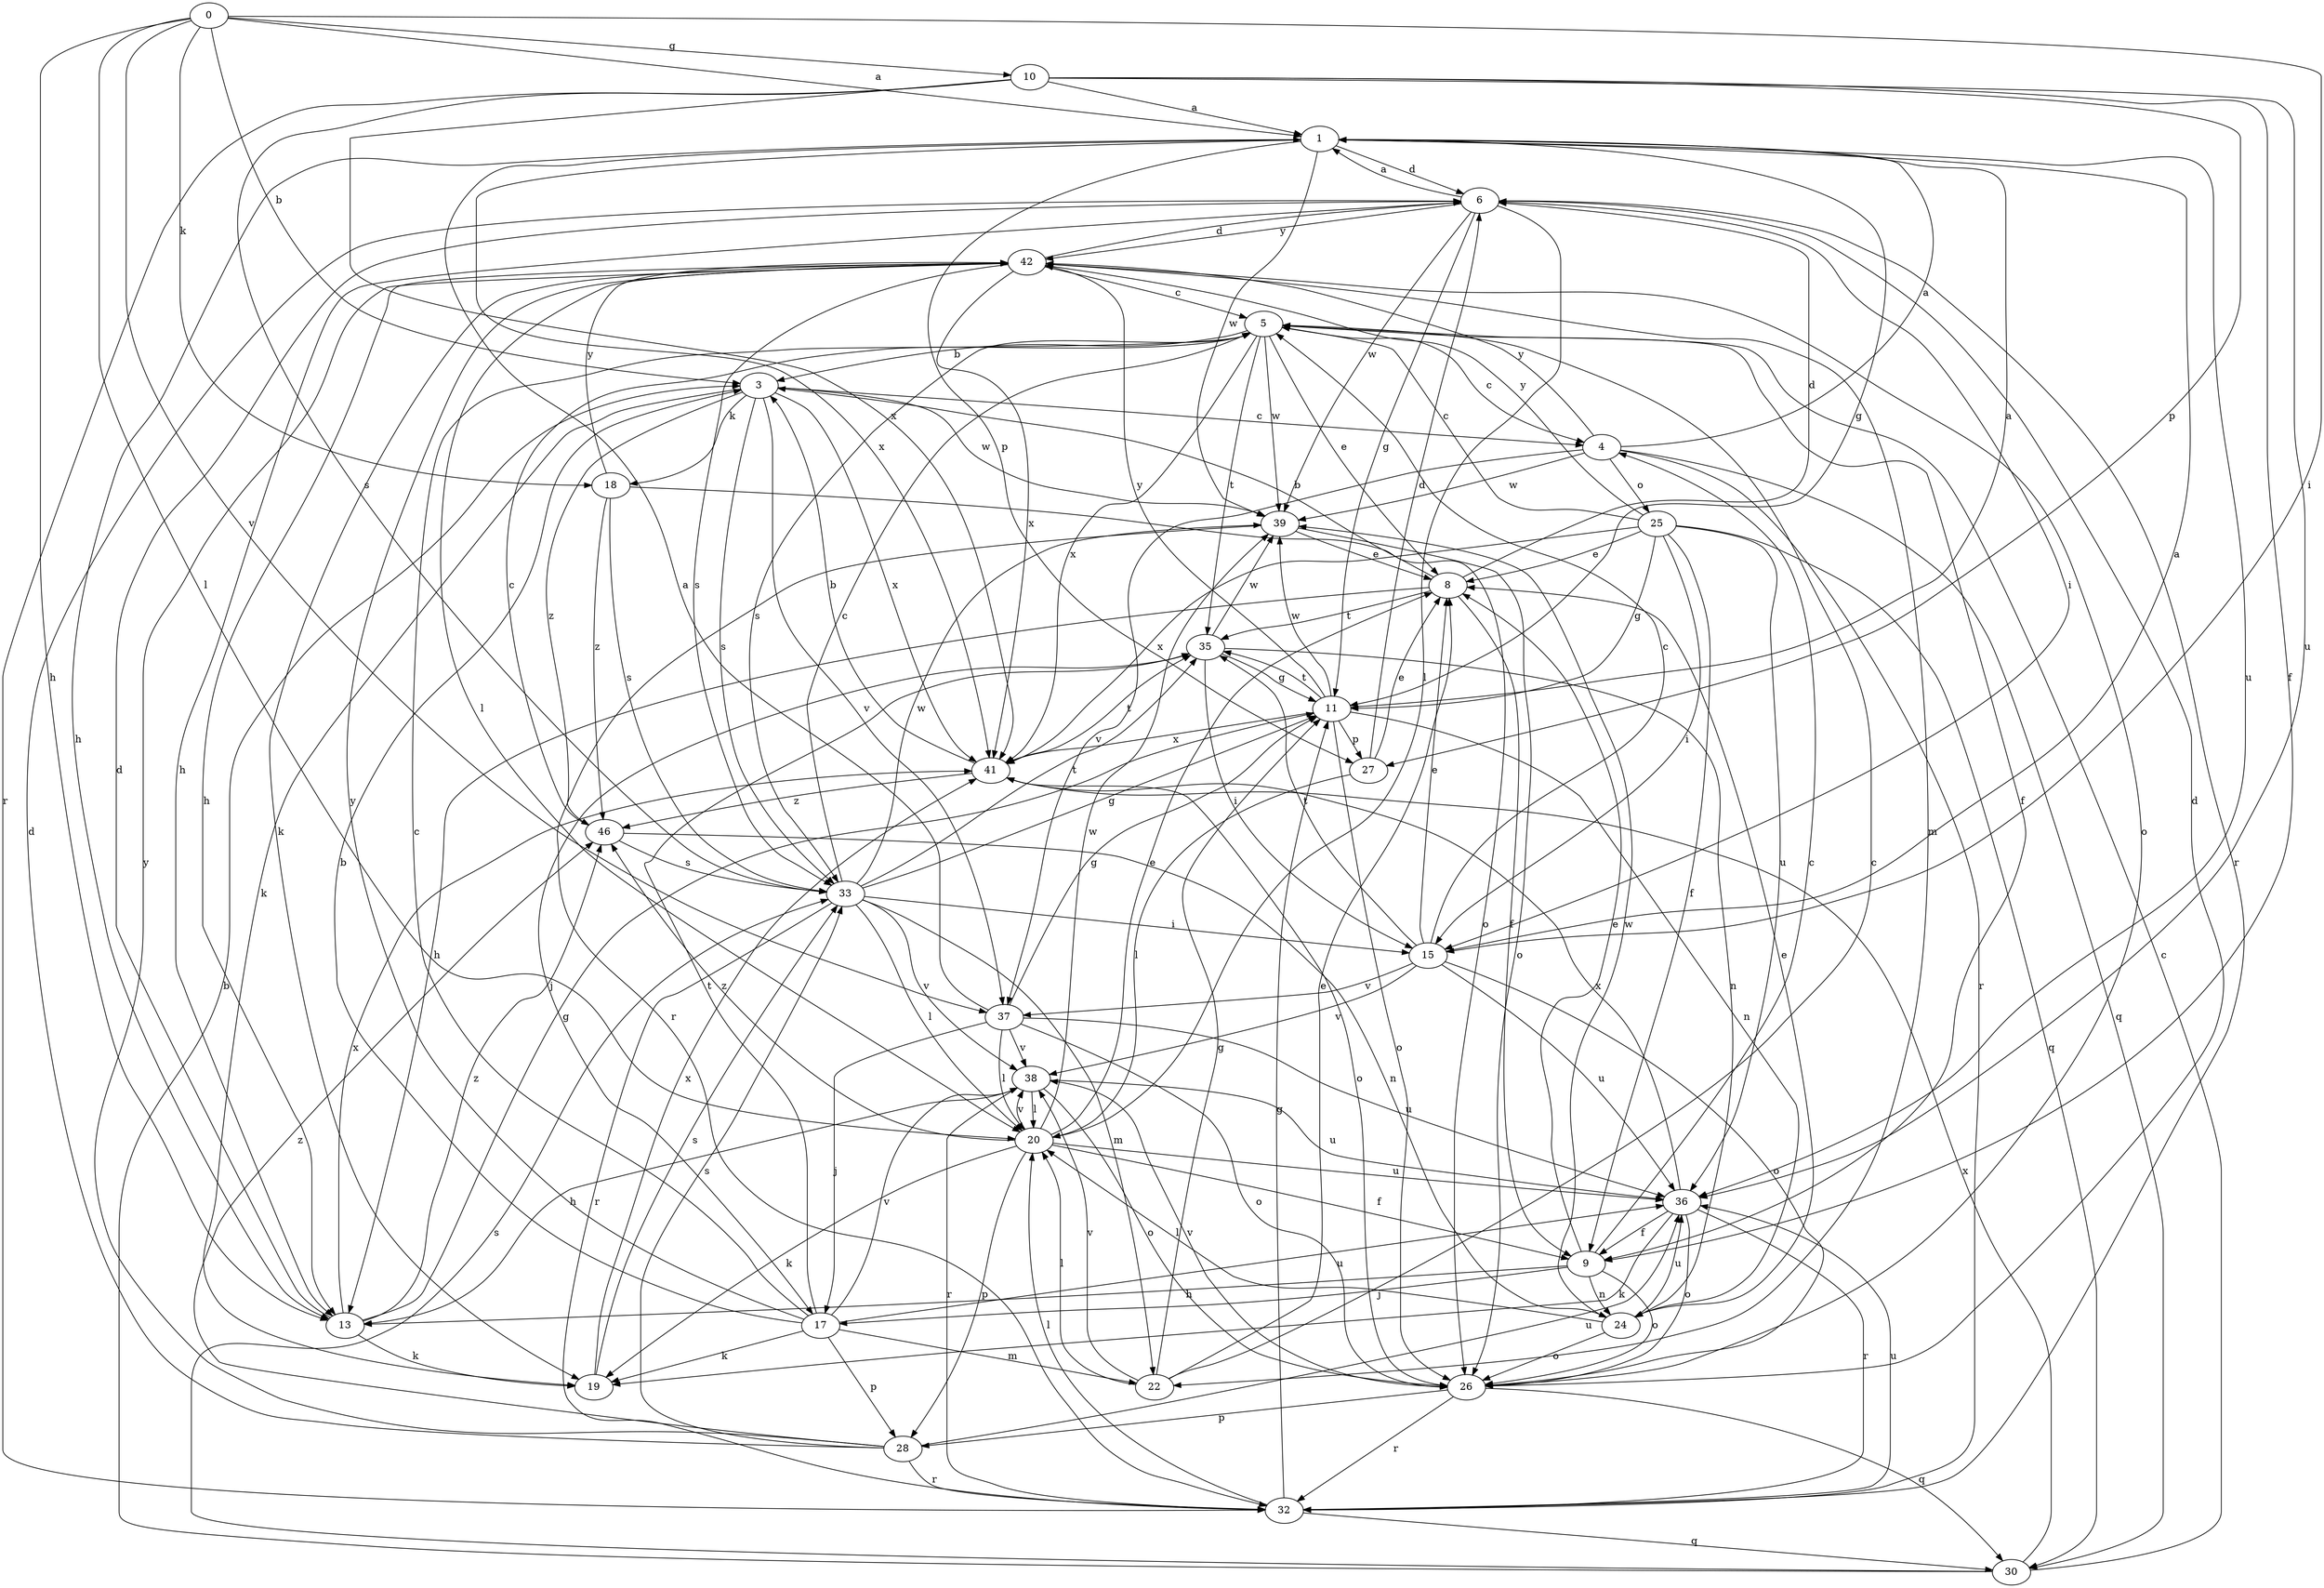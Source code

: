 strict digraph  {
0;
1;
3;
4;
5;
6;
8;
9;
10;
11;
13;
15;
17;
18;
19;
20;
22;
24;
25;
26;
27;
28;
30;
32;
33;
35;
36;
37;
38;
39;
41;
42;
46;
0 -> 1  [label=a];
0 -> 3  [label=b];
0 -> 10  [label=g];
0 -> 13  [label=h];
0 -> 15  [label=i];
0 -> 18  [label=k];
0 -> 20  [label=l];
0 -> 37  [label=v];
1 -> 6  [label=d];
1 -> 11  [label=g];
1 -> 13  [label=h];
1 -> 27  [label=p];
1 -> 36  [label=u];
1 -> 39  [label=w];
1 -> 41  [label=x];
3 -> 4  [label=c];
3 -> 18  [label=k];
3 -> 19  [label=k];
3 -> 33  [label=s];
3 -> 37  [label=v];
3 -> 39  [label=w];
3 -> 41  [label=x];
3 -> 46  [label=z];
4 -> 1  [label=a];
4 -> 25  [label=o];
4 -> 30  [label=q];
4 -> 32  [label=r];
4 -> 37  [label=v];
4 -> 39  [label=w];
4 -> 42  [label=y];
5 -> 3  [label=b];
5 -> 4  [label=c];
5 -> 8  [label=e];
5 -> 9  [label=f];
5 -> 33  [label=s];
5 -> 35  [label=t];
5 -> 39  [label=w];
5 -> 41  [label=x];
6 -> 1  [label=a];
6 -> 11  [label=g];
6 -> 13  [label=h];
6 -> 15  [label=i];
6 -> 20  [label=l];
6 -> 32  [label=r];
6 -> 39  [label=w];
6 -> 42  [label=y];
8 -> 3  [label=b];
8 -> 6  [label=d];
8 -> 9  [label=f];
8 -> 13  [label=h];
8 -> 35  [label=t];
9 -> 4  [label=c];
9 -> 8  [label=e];
9 -> 13  [label=h];
9 -> 17  [label=j];
9 -> 24  [label=n];
9 -> 26  [label=o];
10 -> 1  [label=a];
10 -> 9  [label=f];
10 -> 27  [label=p];
10 -> 32  [label=r];
10 -> 33  [label=s];
10 -> 36  [label=u];
10 -> 41  [label=x];
11 -> 1  [label=a];
11 -> 24  [label=n];
11 -> 26  [label=o];
11 -> 27  [label=p];
11 -> 35  [label=t];
11 -> 39  [label=w];
11 -> 41  [label=x];
11 -> 42  [label=y];
13 -> 6  [label=d];
13 -> 11  [label=g];
13 -> 19  [label=k];
13 -> 41  [label=x];
13 -> 46  [label=z];
15 -> 1  [label=a];
15 -> 5  [label=c];
15 -> 8  [label=e];
15 -> 26  [label=o];
15 -> 35  [label=t];
15 -> 36  [label=u];
15 -> 37  [label=v];
15 -> 38  [label=v];
17 -> 3  [label=b];
17 -> 5  [label=c];
17 -> 19  [label=k];
17 -> 22  [label=m];
17 -> 28  [label=p];
17 -> 35  [label=t];
17 -> 36  [label=u];
17 -> 38  [label=v];
17 -> 42  [label=y];
18 -> 26  [label=o];
18 -> 33  [label=s];
18 -> 42  [label=y];
18 -> 46  [label=z];
19 -> 33  [label=s];
19 -> 41  [label=x];
20 -> 8  [label=e];
20 -> 9  [label=f];
20 -> 19  [label=k];
20 -> 28  [label=p];
20 -> 36  [label=u];
20 -> 38  [label=v];
20 -> 39  [label=w];
20 -> 46  [label=z];
22 -> 5  [label=c];
22 -> 8  [label=e];
22 -> 11  [label=g];
22 -> 20  [label=l];
22 -> 38  [label=v];
24 -> 8  [label=e];
24 -> 20  [label=l];
24 -> 26  [label=o];
24 -> 36  [label=u];
24 -> 39  [label=w];
25 -> 5  [label=c];
25 -> 8  [label=e];
25 -> 9  [label=f];
25 -> 11  [label=g];
25 -> 15  [label=i];
25 -> 30  [label=q];
25 -> 36  [label=u];
25 -> 41  [label=x];
25 -> 42  [label=y];
26 -> 6  [label=d];
26 -> 28  [label=p];
26 -> 30  [label=q];
26 -> 32  [label=r];
26 -> 38  [label=v];
27 -> 6  [label=d];
27 -> 8  [label=e];
27 -> 20  [label=l];
28 -> 6  [label=d];
28 -> 32  [label=r];
28 -> 33  [label=s];
28 -> 36  [label=u];
28 -> 42  [label=y];
28 -> 46  [label=z];
30 -> 3  [label=b];
30 -> 5  [label=c];
30 -> 33  [label=s];
30 -> 41  [label=x];
32 -> 11  [label=g];
32 -> 20  [label=l];
32 -> 30  [label=q];
32 -> 36  [label=u];
33 -> 5  [label=c];
33 -> 11  [label=g];
33 -> 15  [label=i];
33 -> 20  [label=l];
33 -> 22  [label=m];
33 -> 32  [label=r];
33 -> 35  [label=t];
33 -> 38  [label=v];
33 -> 39  [label=w];
35 -> 11  [label=g];
35 -> 15  [label=i];
35 -> 17  [label=j];
35 -> 24  [label=n];
35 -> 39  [label=w];
36 -> 9  [label=f];
36 -> 19  [label=k];
36 -> 26  [label=o];
36 -> 32  [label=r];
36 -> 41  [label=x];
37 -> 1  [label=a];
37 -> 11  [label=g];
37 -> 17  [label=j];
37 -> 20  [label=l];
37 -> 26  [label=o];
37 -> 36  [label=u];
37 -> 38  [label=v];
38 -> 13  [label=h];
38 -> 20  [label=l];
38 -> 26  [label=o];
38 -> 32  [label=r];
38 -> 36  [label=u];
39 -> 8  [label=e];
39 -> 26  [label=o];
39 -> 32  [label=r];
41 -> 3  [label=b];
41 -> 26  [label=o];
41 -> 35  [label=t];
41 -> 46  [label=z];
42 -> 5  [label=c];
42 -> 6  [label=d];
42 -> 13  [label=h];
42 -> 19  [label=k];
42 -> 20  [label=l];
42 -> 22  [label=m];
42 -> 26  [label=o];
42 -> 33  [label=s];
42 -> 41  [label=x];
46 -> 5  [label=c];
46 -> 24  [label=n];
46 -> 33  [label=s];
}
